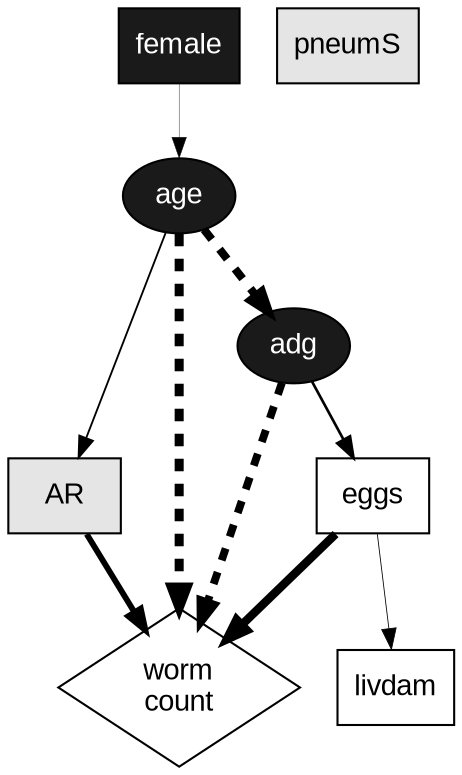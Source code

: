 digraph dag { 

# change type of font
# -----------------------
graph [fontname = "arial"];
node [fontname = "arial"];
edge [fontname = "arial"];

# change square to rectagle, add labels, color coding
# -----------------------------------------------------------
"AR"[shape=rectangle, style=filled, fillcolor=grey90];
"pneumS"[shape=rectangle, style=filled, fillcolor=grey90];
"female"[shape=rectangle, style=filled, fillcolor=grey10, fontcolor=white];
"livdam"[shape=rectangle];
"eggs"[shape=rectangle];
"wormCount"[shape=diamond,  label=" worm \n count "];
"age"[shape=oval, style=filled, fillcolor=grey10, fontcolor=white];
"adg"[shape=oval, style=filled, fillcolor=grey10, fontcolor=white];


# add stle and thickness of arrows
# -------------------------------------
"AR"->"wormCount"[penwidth=2.82];
"female"->"age"[penwidth=0.19];
"eggs"->"livdam"[penwidth=0.4];
"eggs"->"wormCount"[penwidth=4.07];
"age"->"AR"[penwidth=0.89];
"age"->"wormCount"[style=dashed, penwidth=4.34];
"age"->"adg"[style=dashed, penwidth=3.9];
"adg"->"eggs"[penwidth=1.28];
"adg"->"wormCount"[style=dashed, penwidth=3.76];

}
